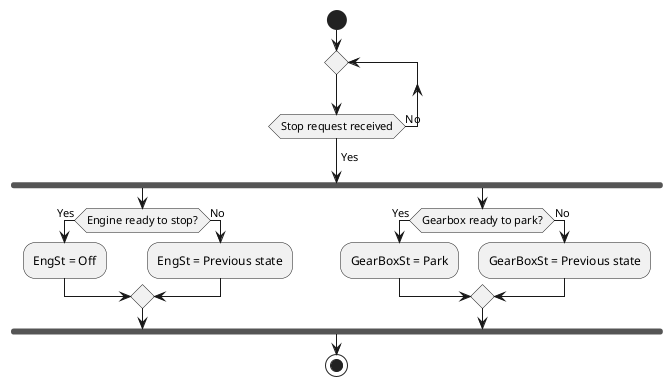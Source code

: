 @startuml StopRequest
start
repeat
repeat while (Stop request received) is (No);
->Yes;
fork
    if(Engine ready to stop?) then (Yes)
        :EngSt = Off;
    else(No)
        :EngSt = Previous state;
    endif
fork again
    if(Gearbox ready to park?) then (Yes)
        :GearBoxSt = Park;
    else(No)
        :GearBoxSt = Previous state;
    endif
end fork
stop
@enduml
